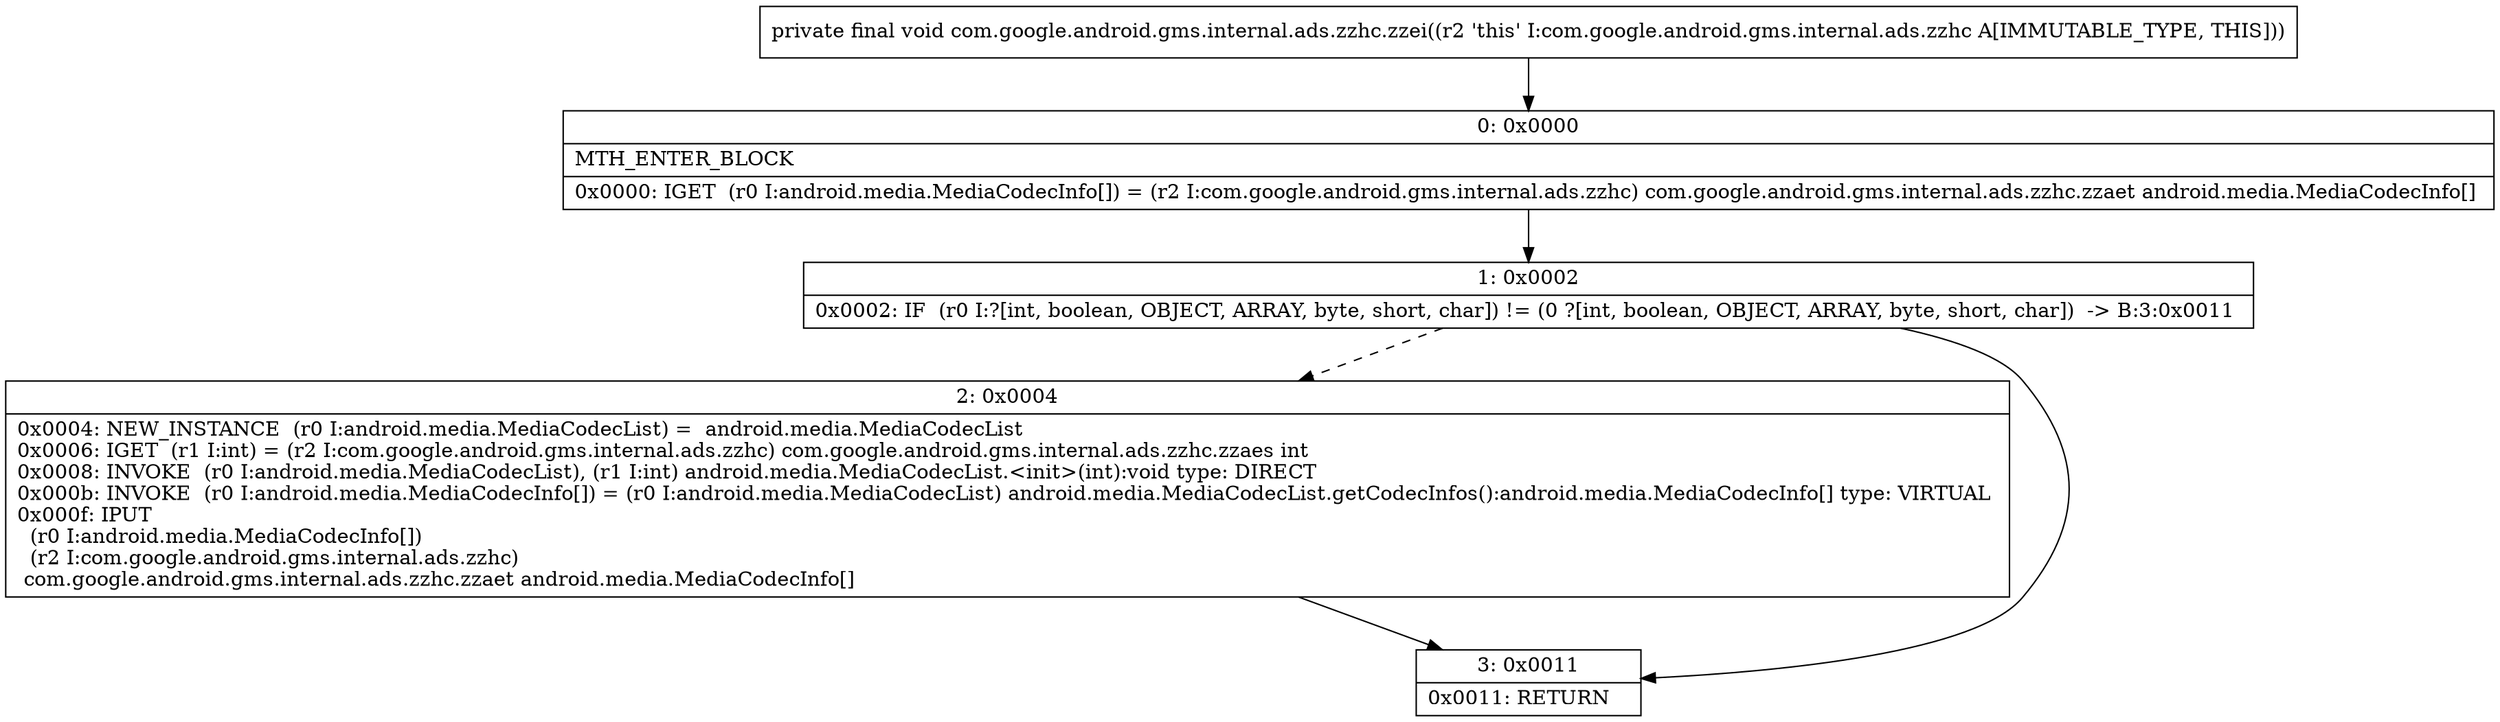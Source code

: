 digraph "CFG forcom.google.android.gms.internal.ads.zzhc.zzei()V" {
Node_0 [shape=record,label="{0\:\ 0x0000|MTH_ENTER_BLOCK\l|0x0000: IGET  (r0 I:android.media.MediaCodecInfo[]) = (r2 I:com.google.android.gms.internal.ads.zzhc) com.google.android.gms.internal.ads.zzhc.zzaet android.media.MediaCodecInfo[] \l}"];
Node_1 [shape=record,label="{1\:\ 0x0002|0x0002: IF  (r0 I:?[int, boolean, OBJECT, ARRAY, byte, short, char]) != (0 ?[int, boolean, OBJECT, ARRAY, byte, short, char])  \-\> B:3:0x0011 \l}"];
Node_2 [shape=record,label="{2\:\ 0x0004|0x0004: NEW_INSTANCE  (r0 I:android.media.MediaCodecList) =  android.media.MediaCodecList \l0x0006: IGET  (r1 I:int) = (r2 I:com.google.android.gms.internal.ads.zzhc) com.google.android.gms.internal.ads.zzhc.zzaes int \l0x0008: INVOKE  (r0 I:android.media.MediaCodecList), (r1 I:int) android.media.MediaCodecList.\<init\>(int):void type: DIRECT \l0x000b: INVOKE  (r0 I:android.media.MediaCodecInfo[]) = (r0 I:android.media.MediaCodecList) android.media.MediaCodecList.getCodecInfos():android.media.MediaCodecInfo[] type: VIRTUAL \l0x000f: IPUT  \l  (r0 I:android.media.MediaCodecInfo[])\l  (r2 I:com.google.android.gms.internal.ads.zzhc)\l com.google.android.gms.internal.ads.zzhc.zzaet android.media.MediaCodecInfo[] \l}"];
Node_3 [shape=record,label="{3\:\ 0x0011|0x0011: RETURN   \l}"];
MethodNode[shape=record,label="{private final void com.google.android.gms.internal.ads.zzhc.zzei((r2 'this' I:com.google.android.gms.internal.ads.zzhc A[IMMUTABLE_TYPE, THIS])) }"];
MethodNode -> Node_0;
Node_0 -> Node_1;
Node_1 -> Node_2[style=dashed];
Node_1 -> Node_3;
Node_2 -> Node_3;
}


